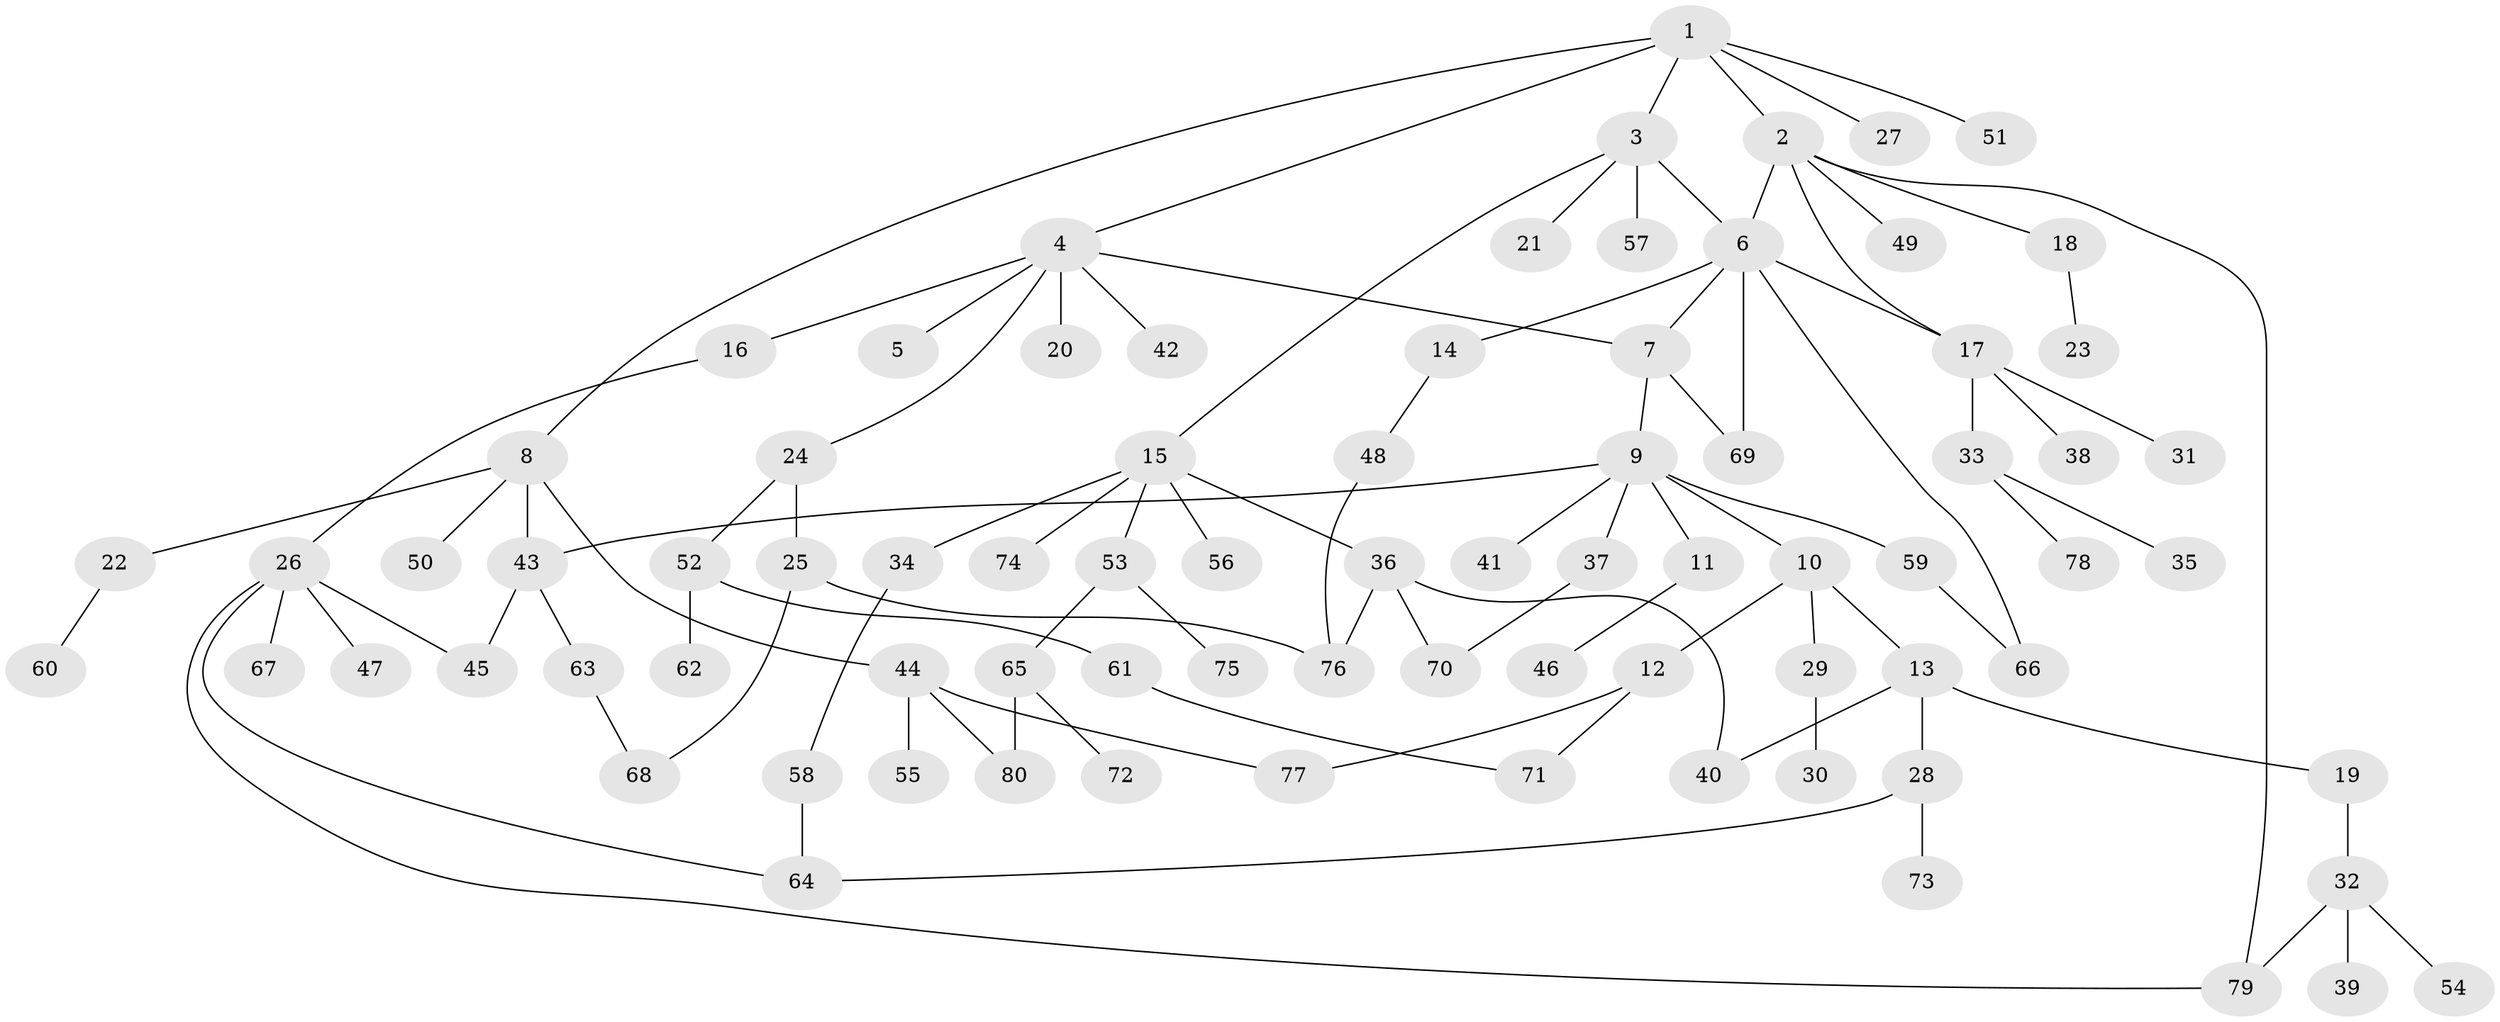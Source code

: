 // coarse degree distribution, {6: 0.08333333333333333, 5: 0.041666666666666664, 4: 0.10416666666666667, 8: 0.020833333333333332, 7: 0.041666666666666664, 2: 0.25, 1: 0.375, 3: 0.08333333333333333}
// Generated by graph-tools (version 1.1) at 2025/17/03/04/25 18:17:01]
// undirected, 80 vertices, 98 edges
graph export_dot {
graph [start="1"]
  node [color=gray90,style=filled];
  1;
  2;
  3;
  4;
  5;
  6;
  7;
  8;
  9;
  10;
  11;
  12;
  13;
  14;
  15;
  16;
  17;
  18;
  19;
  20;
  21;
  22;
  23;
  24;
  25;
  26;
  27;
  28;
  29;
  30;
  31;
  32;
  33;
  34;
  35;
  36;
  37;
  38;
  39;
  40;
  41;
  42;
  43;
  44;
  45;
  46;
  47;
  48;
  49;
  50;
  51;
  52;
  53;
  54;
  55;
  56;
  57;
  58;
  59;
  60;
  61;
  62;
  63;
  64;
  65;
  66;
  67;
  68;
  69;
  70;
  71;
  72;
  73;
  74;
  75;
  76;
  77;
  78;
  79;
  80;
  1 -- 2;
  1 -- 3;
  1 -- 4;
  1 -- 8;
  1 -- 27;
  1 -- 51;
  2 -- 17;
  2 -- 18;
  2 -- 49;
  2 -- 6;
  2 -- 79;
  3 -- 6;
  3 -- 15;
  3 -- 21;
  3 -- 57;
  4 -- 5;
  4 -- 16;
  4 -- 20;
  4 -- 24;
  4 -- 42;
  4 -- 7;
  6 -- 7;
  6 -- 14;
  6 -- 69;
  6 -- 66;
  6 -- 17;
  7 -- 9;
  7 -- 69;
  8 -- 22;
  8 -- 43;
  8 -- 44;
  8 -- 50;
  9 -- 10;
  9 -- 11;
  9 -- 37;
  9 -- 41;
  9 -- 59;
  9 -- 43;
  10 -- 12;
  10 -- 13;
  10 -- 29;
  11 -- 46;
  12 -- 71;
  12 -- 77;
  13 -- 19;
  13 -- 28;
  13 -- 40;
  14 -- 48;
  15 -- 34;
  15 -- 36;
  15 -- 53;
  15 -- 56;
  15 -- 74;
  16 -- 26;
  17 -- 31;
  17 -- 33;
  17 -- 38;
  18 -- 23;
  19 -- 32;
  22 -- 60;
  24 -- 25;
  24 -- 52;
  25 -- 68;
  25 -- 76;
  26 -- 47;
  26 -- 64;
  26 -- 67;
  26 -- 45;
  26 -- 79;
  28 -- 73;
  28 -- 64;
  29 -- 30;
  32 -- 39;
  32 -- 54;
  32 -- 79;
  33 -- 35;
  33 -- 78;
  34 -- 58;
  36 -- 76;
  36 -- 40;
  36 -- 70;
  37 -- 70;
  43 -- 45;
  43 -- 63;
  44 -- 55;
  44 -- 80;
  44 -- 77;
  48 -- 76;
  52 -- 61;
  52 -- 62;
  53 -- 65;
  53 -- 75;
  58 -- 64;
  59 -- 66;
  61 -- 71;
  63 -- 68;
  65 -- 72;
  65 -- 80;
}
